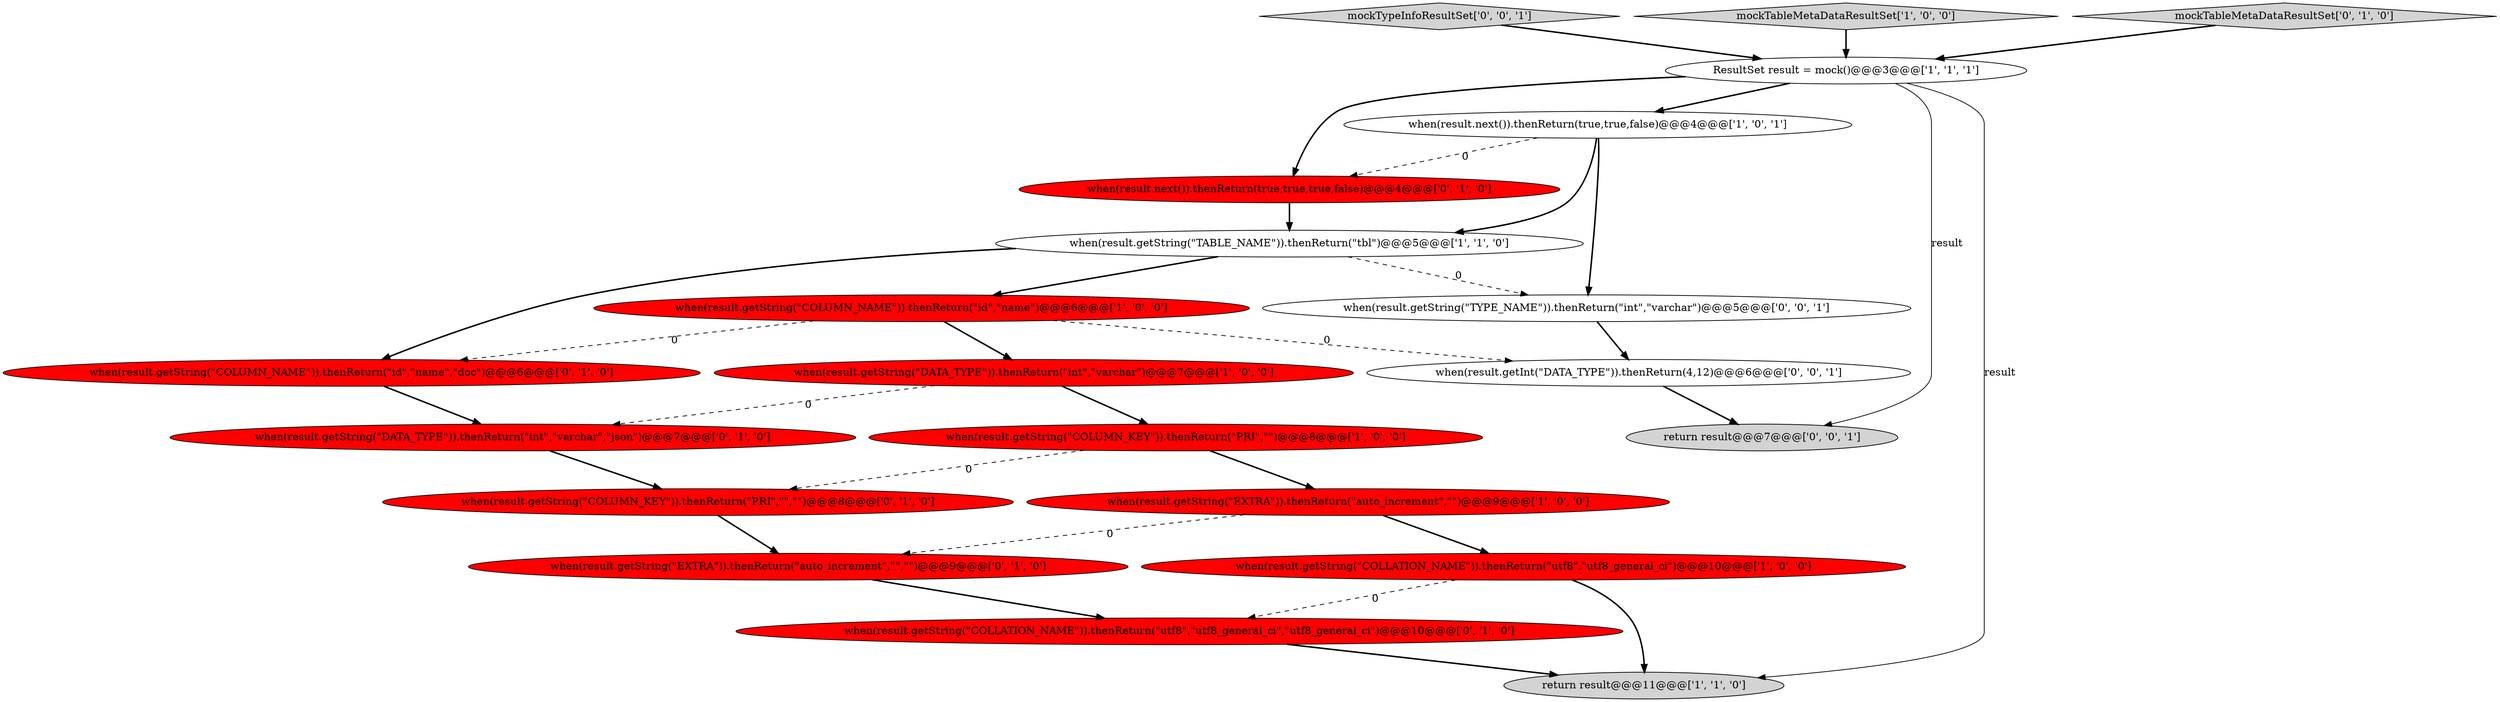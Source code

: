 digraph {
5 [style = filled, label = "when(result.getString(\"EXTRA\")).thenReturn(\"auto_increment\",\"\")@@@9@@@['1', '0', '0']", fillcolor = red, shape = ellipse image = "AAA1AAABBB1BBB"];
18 [style = filled, label = "return result@@@7@@@['0', '0', '1']", fillcolor = lightgray, shape = ellipse image = "AAA0AAABBB3BBB"];
19 [style = filled, label = "when(result.getInt(\"DATA_TYPE\")).thenReturn(4,12)@@@6@@@['0', '0', '1']", fillcolor = white, shape = ellipse image = "AAA0AAABBB3BBB"];
11 [style = filled, label = "when(result.getString(\"COLLATION_NAME\")).thenReturn(\"utf8\",\"utf8_general_ci\",\"utf8_general_ci\")@@@10@@@['0', '1', '0']", fillcolor = red, shape = ellipse image = "AAA1AAABBB2BBB"];
17 [style = filled, label = "when(result.getString(\"TYPE_NAME\")).thenReturn(\"int\",\"varchar\")@@@5@@@['0', '0', '1']", fillcolor = white, shape = ellipse image = "AAA0AAABBB3BBB"];
10 [style = filled, label = "when(result.getString(\"COLUMN_NAME\")).thenReturn(\"id\",\"name\",\"doc\")@@@6@@@['0', '1', '0']", fillcolor = red, shape = ellipse image = "AAA1AAABBB2BBB"];
14 [style = filled, label = "when(result.getString(\"COLUMN_KEY\")).thenReturn(\"PRI\",\"\",\"\")@@@8@@@['0', '1', '0']", fillcolor = red, shape = ellipse image = "AAA1AAABBB2BBB"];
20 [style = filled, label = "mockTypeInfoResultSet['0', '0', '1']", fillcolor = lightgray, shape = diamond image = "AAA0AAABBB3BBB"];
3 [style = filled, label = "ResultSet result = mock()@@@3@@@['1', '1', '1']", fillcolor = white, shape = ellipse image = "AAA0AAABBB1BBB"];
4 [style = filled, label = "when(result.getString(\"TABLE_NAME\")).thenReturn(\"tbl\")@@@5@@@['1', '1', '0']", fillcolor = white, shape = ellipse image = "AAA0AAABBB1BBB"];
15 [style = filled, label = "when(result.next()).thenReturn(true,true,true,false)@@@4@@@['0', '1', '0']", fillcolor = red, shape = ellipse image = "AAA1AAABBB2BBB"];
1 [style = filled, label = "return result@@@11@@@['1', '1', '0']", fillcolor = lightgray, shape = ellipse image = "AAA0AAABBB1BBB"];
13 [style = filled, label = "when(result.getString(\"EXTRA\")).thenReturn(\"auto_increment\",\"\",\"\")@@@9@@@['0', '1', '0']", fillcolor = red, shape = ellipse image = "AAA1AAABBB2BBB"];
2 [style = filled, label = "mockTableMetaDataResultSet['1', '0', '0']", fillcolor = lightgray, shape = diamond image = "AAA0AAABBB1BBB"];
9 [style = filled, label = "when(result.getString(\"COLUMN_KEY\")).thenReturn(\"PRI\",\"\")@@@8@@@['1', '0', '0']", fillcolor = red, shape = ellipse image = "AAA1AAABBB1BBB"];
7 [style = filled, label = "when(result.getString(\"COLLATION_NAME\")).thenReturn(\"utf8\",\"utf8_general_ci\")@@@10@@@['1', '0', '0']", fillcolor = red, shape = ellipse image = "AAA1AAABBB1BBB"];
16 [style = filled, label = "mockTableMetaDataResultSet['0', '1', '0']", fillcolor = lightgray, shape = diamond image = "AAA0AAABBB2BBB"];
12 [style = filled, label = "when(result.getString(\"DATA_TYPE\")).thenReturn(\"int\",\"varchar\",\"json\")@@@7@@@['0', '1', '0']", fillcolor = red, shape = ellipse image = "AAA1AAABBB2BBB"];
8 [style = filled, label = "when(result.getString(\"COLUMN_NAME\")).thenReturn(\"id\",\"name\")@@@6@@@['1', '0', '0']", fillcolor = red, shape = ellipse image = "AAA1AAABBB1BBB"];
0 [style = filled, label = "when(result.getString(\"DATA_TYPE\")).thenReturn(\"int\",\"varchar\")@@@7@@@['1', '0', '0']", fillcolor = red, shape = ellipse image = "AAA1AAABBB1BBB"];
6 [style = filled, label = "when(result.next()).thenReturn(true,true,false)@@@4@@@['1', '0', '1']", fillcolor = white, shape = ellipse image = "AAA0AAABBB1BBB"];
5->13 [style = dashed, label="0"];
6->17 [style = bold, label=""];
4->10 [style = bold, label=""];
16->3 [style = bold, label=""];
8->19 [style = dashed, label="0"];
0->9 [style = bold, label=""];
19->18 [style = bold, label=""];
7->1 [style = bold, label=""];
8->10 [style = dashed, label="0"];
4->17 [style = dashed, label="0"];
11->1 [style = bold, label=""];
2->3 [style = bold, label=""];
7->11 [style = dashed, label="0"];
3->6 [style = bold, label=""];
3->1 [style = solid, label="result"];
3->15 [style = bold, label=""];
20->3 [style = bold, label=""];
0->12 [style = dashed, label="0"];
13->11 [style = bold, label=""];
17->19 [style = bold, label=""];
8->0 [style = bold, label=""];
6->4 [style = bold, label=""];
9->14 [style = dashed, label="0"];
6->15 [style = dashed, label="0"];
10->12 [style = bold, label=""];
12->14 [style = bold, label=""];
15->4 [style = bold, label=""];
3->18 [style = solid, label="result"];
9->5 [style = bold, label=""];
4->8 [style = bold, label=""];
5->7 [style = bold, label=""];
14->13 [style = bold, label=""];
}
